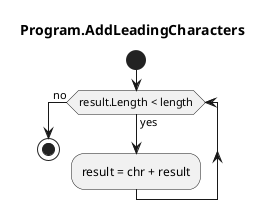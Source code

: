 @startuml Program.AddLeadingCharacters
title Program.AddLeadingCharacters
start
while (result.Length < length) is (yes)
    :result = chr + result;
endwhile (no)
stop
@enduml
